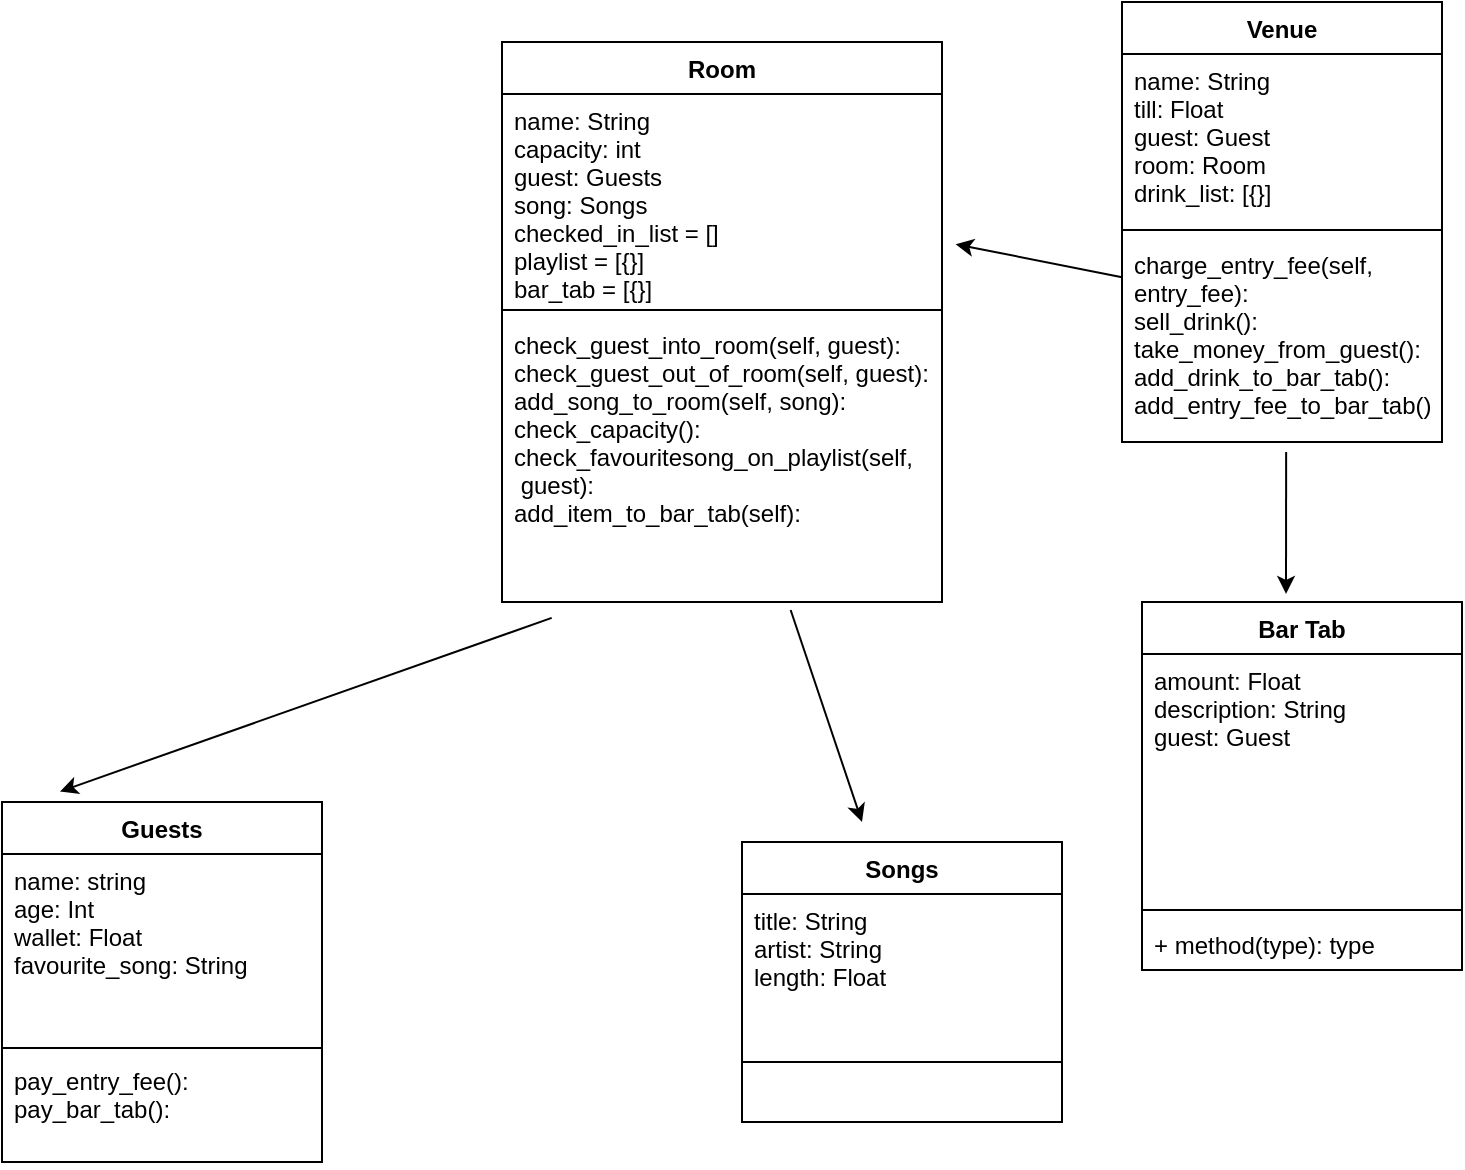<mxfile version="13.7.9" type="device"><diagram id="YyJn1LxvXIBn7-MmmLZA" name="Page-1"><mxGraphModel dx="946" dy="680" grid="1" gridSize="10" guides="1" tooltips="1" connect="1" arrows="1" fold="1" page="1" pageScale="1" pageWidth="827" pageHeight="1169" math="0" shadow="0"><root><mxCell id="0"/><mxCell id="1" parent="0"/><mxCell id="cJAszE2UagMoHQaRc6A2-14" value="" style="endArrow=classic;html=1;exitX=0.113;exitY=1.056;exitDx=0;exitDy=0;exitPerimeter=0;entryX=0.181;entryY=-0.029;entryDx=0;entryDy=0;entryPerimeter=0;" parent="1" source="cJAszE2UagMoHQaRc6A2-4" target="cJAszE2UagMoHQaRc6A2-9" edge="1"><mxGeometry width="50" height="50" relative="1" as="geometry"><mxPoint x="390" y="370" as="sourcePoint"/><mxPoint x="150" y="370" as="targetPoint"/><Array as="points"/></mxGeometry></mxCell><mxCell id="cJAszE2UagMoHQaRc6A2-15" value="" style="endArrow=classic;html=1;exitX=0.656;exitY=1.028;exitDx=0;exitDy=0;exitPerimeter=0;" parent="1" source="cJAszE2UagMoHQaRc6A2-4" edge="1"><mxGeometry width="50" height="50" relative="1" as="geometry"><mxPoint x="260" y="300" as="sourcePoint"/><mxPoint x="490" y="450" as="targetPoint"/></mxGeometry></mxCell><mxCell id="cJAszE2UagMoHQaRc6A2-20" value="" style="endArrow=classic;html=1;entryX=1.031;entryY=0.722;entryDx=0;entryDy=0;entryPerimeter=0;exitX=0;exitY=0.192;exitDx=0;exitDy=0;exitPerimeter=0;" parent="1" source="cJAszE2UagMoHQaRc6A2-19" target="cJAszE2UagMoHQaRc6A2-2" edge="1"><mxGeometry width="50" height="50" relative="1" as="geometry"><mxPoint x="370" y="200" as="sourcePoint"/><mxPoint x="420" y="150" as="targetPoint"/></mxGeometry></mxCell><mxCell id="cJAszE2UagMoHQaRc6A2-16" value="Venue" style="swimlane;fontStyle=1;align=center;verticalAlign=top;childLayout=stackLayout;horizontal=1;startSize=26;horizontalStack=0;resizeParent=1;resizeParentMax=0;resizeLast=0;collapsible=1;marginBottom=0;" parent="1" vertex="1"><mxGeometry x="620" y="40" width="160" height="220" as="geometry"/></mxCell><mxCell id="cJAszE2UagMoHQaRc6A2-17" value="name: String&#10;till: Float&#10;guest: Guest&#10;room: Room&#10;drink_list: [{}]" style="text;strokeColor=none;fillColor=none;align=left;verticalAlign=top;spacingLeft=4;spacingRight=4;overflow=hidden;rotatable=0;points=[[0,0.5],[1,0.5]];portConstraint=eastwest;" parent="cJAszE2UagMoHQaRc6A2-16" vertex="1"><mxGeometry y="26" width="160" height="84" as="geometry"/></mxCell><mxCell id="cJAszE2UagMoHQaRc6A2-18" value="" style="line;strokeWidth=1;fillColor=none;align=left;verticalAlign=middle;spacingTop=-1;spacingLeft=3;spacingRight=3;rotatable=0;labelPosition=right;points=[];portConstraint=eastwest;" parent="cJAszE2UagMoHQaRc6A2-16" vertex="1"><mxGeometry y="110" width="160" height="8" as="geometry"/></mxCell><mxCell id="cJAszE2UagMoHQaRc6A2-19" value="charge_entry_fee(self, &#10;entry_fee):&#10;sell_drink():&#10;take_money_from_guest():&#10;add_drink_to_bar_tab():&#10;add_entry_fee_to_bar_tab():" style="text;strokeColor=none;fillColor=none;align=left;verticalAlign=top;spacingLeft=4;spacingRight=4;overflow=hidden;rotatable=0;points=[[0,0.5],[1,0.5]];portConstraint=eastwest;" parent="cJAszE2UagMoHQaRc6A2-16" vertex="1"><mxGeometry y="118" width="160" height="102" as="geometry"/></mxCell><mxCell id="cJAszE2UagMoHQaRc6A2-1" value="Room" style="swimlane;fontStyle=1;align=center;verticalAlign=top;childLayout=stackLayout;horizontal=1;startSize=26;horizontalStack=0;resizeParent=1;resizeParentMax=0;resizeLast=0;collapsible=1;marginBottom=0;" parent="1" vertex="1"><mxGeometry x="310" y="60" width="220" height="280" as="geometry"/></mxCell><mxCell id="cJAszE2UagMoHQaRc6A2-2" value="name: String&#10;capacity: int&#10;guest: Guests&#10;song: Songs&#10;checked_in_list = []&#10;playlist = [{}]&#10;bar_tab = [{}]" style="text;strokeColor=none;fillColor=none;align=left;verticalAlign=top;spacingLeft=4;spacingRight=4;overflow=hidden;rotatable=0;points=[[0,0.5],[1,0.5]];portConstraint=eastwest;" parent="cJAszE2UagMoHQaRc6A2-1" vertex="1"><mxGeometry y="26" width="220" height="104" as="geometry"/></mxCell><mxCell id="cJAszE2UagMoHQaRc6A2-3" value="" style="line;strokeWidth=1;fillColor=none;align=left;verticalAlign=middle;spacingTop=-1;spacingLeft=3;spacingRight=3;rotatable=0;labelPosition=right;points=[];portConstraint=eastwest;" parent="cJAszE2UagMoHQaRc6A2-1" vertex="1"><mxGeometry y="130" width="220" height="8" as="geometry"/></mxCell><mxCell id="cJAszE2UagMoHQaRc6A2-4" value="check_guest_into_room(self, guest):&#10;check_guest_out_of_room(self, guest):&#10;add_song_to_room(self, song):&#10;check_capacity():&#10;check_favouritesong_on_playlist(self,&#10; guest):&#10;add_item_to_bar_tab(self):" style="text;strokeColor=none;fillColor=none;align=left;verticalAlign=top;spacingLeft=4;spacingRight=4;overflow=hidden;rotatable=0;points=[[0,0.5],[1,0.5]];portConstraint=eastwest;" parent="cJAszE2UagMoHQaRc6A2-1" vertex="1"><mxGeometry y="138" width="220" height="142" as="geometry"/></mxCell><mxCell id="cJAszE2UagMoHQaRc6A2-9" value="Guests" style="swimlane;fontStyle=1;align=center;verticalAlign=top;childLayout=stackLayout;horizontal=1;startSize=26;horizontalStack=0;resizeParent=1;resizeParentMax=0;resizeLast=0;collapsible=1;marginBottom=0;" parent="1" vertex="1"><mxGeometry x="60" y="440" width="160" height="180" as="geometry"/></mxCell><mxCell id="cJAszE2UagMoHQaRc6A2-10" value="name: string&#10;age: Int&#10;wallet: Float&#10;favourite_song: String" style="text;strokeColor=none;fillColor=none;align=left;verticalAlign=top;spacingLeft=4;spacingRight=4;overflow=hidden;rotatable=0;points=[[0,0.5],[1,0.5]];portConstraint=eastwest;" parent="cJAszE2UagMoHQaRc6A2-9" vertex="1"><mxGeometry y="26" width="160" height="94" as="geometry"/></mxCell><mxCell id="cJAszE2UagMoHQaRc6A2-11" value="" style="line;strokeWidth=1;fillColor=none;align=left;verticalAlign=middle;spacingTop=-1;spacingLeft=3;spacingRight=3;rotatable=0;labelPosition=right;points=[];portConstraint=eastwest;" parent="cJAszE2UagMoHQaRc6A2-9" vertex="1"><mxGeometry y="120" width="160" height="6" as="geometry"/></mxCell><mxCell id="cJAszE2UagMoHQaRc6A2-12" value="pay_entry_fee():&#10;pay_bar_tab():" style="text;strokeColor=none;fillColor=none;align=left;verticalAlign=top;spacingLeft=4;spacingRight=4;overflow=hidden;rotatable=0;points=[[0,0.5],[1,0.5]];portConstraint=eastwest;" parent="cJAszE2UagMoHQaRc6A2-9" vertex="1"><mxGeometry y="126" width="160" height="54" as="geometry"/></mxCell><mxCell id="cJAszE2UagMoHQaRc6A2-21" value="Bar Tab" style="swimlane;fontStyle=1;align=center;verticalAlign=top;childLayout=stackLayout;horizontal=1;startSize=26;horizontalStack=0;resizeParent=1;resizeParentMax=0;resizeLast=0;collapsible=1;marginBottom=0;" parent="1" vertex="1"><mxGeometry x="630" y="340" width="160" height="184" as="geometry"/></mxCell><mxCell id="cJAszE2UagMoHQaRc6A2-22" value="amount: Float&#10;description: String&#10;guest: Guest&#10;" style="text;strokeColor=none;fillColor=none;align=left;verticalAlign=top;spacingLeft=4;spacingRight=4;overflow=hidden;rotatable=0;points=[[0,0.5],[1,0.5]];portConstraint=eastwest;" parent="cJAszE2UagMoHQaRc6A2-21" vertex="1"><mxGeometry y="26" width="160" height="124" as="geometry"/></mxCell><mxCell id="cJAszE2UagMoHQaRc6A2-23" value="" style="line;strokeWidth=1;fillColor=none;align=left;verticalAlign=middle;spacingTop=-1;spacingLeft=3;spacingRight=3;rotatable=0;labelPosition=right;points=[];portConstraint=eastwest;" parent="cJAszE2UagMoHQaRc6A2-21" vertex="1"><mxGeometry y="150" width="160" height="8" as="geometry"/></mxCell><mxCell id="cJAszE2UagMoHQaRc6A2-24" value="+ method(type): type" style="text;strokeColor=none;fillColor=none;align=left;verticalAlign=top;spacingLeft=4;spacingRight=4;overflow=hidden;rotatable=0;points=[[0,0.5],[1,0.5]];portConstraint=eastwest;" parent="cJAszE2UagMoHQaRc6A2-21" vertex="1"><mxGeometry y="158" width="160" height="26" as="geometry"/></mxCell><mxCell id="uELpZnP0zdk_-anMJ2p3-2" value="" style="endArrow=classic;html=1;entryX=0.45;entryY=-0.022;entryDx=0;entryDy=0;entryPerimeter=0;exitX=0.513;exitY=1.049;exitDx=0;exitDy=0;exitPerimeter=0;" edge="1" parent="1" source="cJAszE2UagMoHQaRc6A2-19" target="cJAszE2UagMoHQaRc6A2-21"><mxGeometry width="50" height="50" relative="1" as="geometry"><mxPoint x="660" y="330" as="sourcePoint"/><mxPoint x="710" y="280" as="targetPoint"/></mxGeometry></mxCell><mxCell id="cJAszE2UagMoHQaRc6A2-5" value="Songs" style="swimlane;fontStyle=1;align=center;verticalAlign=top;childLayout=stackLayout;horizontal=1;startSize=26;horizontalStack=0;resizeParent=1;resizeParentMax=0;resizeLast=0;collapsible=1;marginBottom=0;" parent="1" vertex="1"><mxGeometry x="430" y="460" width="160" height="140" as="geometry"/></mxCell><mxCell id="cJAszE2UagMoHQaRc6A2-6" value="title: String&#10;artist: String&#10;length: Float" style="text;strokeColor=none;fillColor=none;align=left;verticalAlign=top;spacingLeft=4;spacingRight=4;overflow=hidden;rotatable=0;points=[[0,0.5],[1,0.5]];portConstraint=eastwest;" parent="cJAszE2UagMoHQaRc6A2-5" vertex="1"><mxGeometry y="26" width="160" height="54" as="geometry"/></mxCell><mxCell id="cJAszE2UagMoHQaRc6A2-7" value="" style="line;strokeWidth=1;fillColor=none;align=left;verticalAlign=middle;spacingTop=-1;spacingLeft=3;spacingRight=3;rotatable=0;labelPosition=right;points=[];portConstraint=eastwest;" parent="cJAszE2UagMoHQaRc6A2-5" vertex="1"><mxGeometry y="80" width="160" height="60" as="geometry"/></mxCell></root></mxGraphModel></diagram></mxfile>